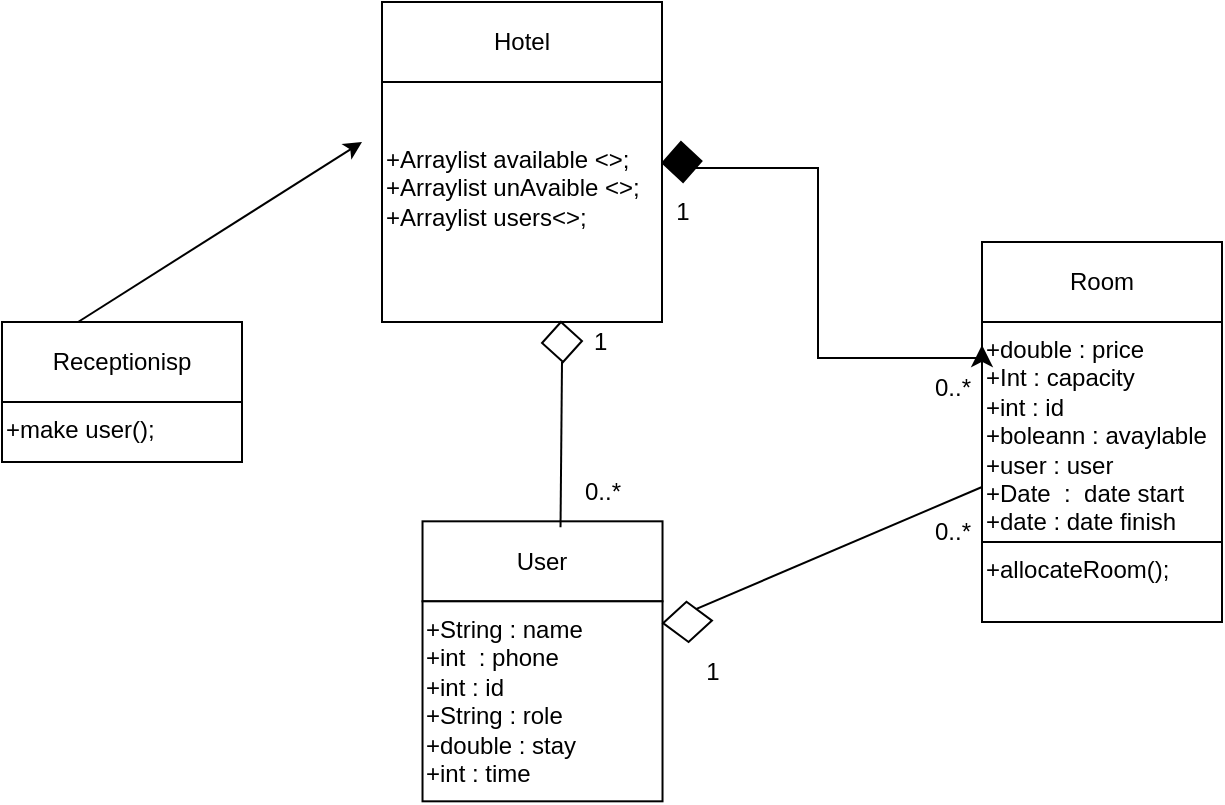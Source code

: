 <mxfile version="24.1.0" type="google">
  <diagram name="Página-1" id="-017LzAuTkz5aM4laz43">
    <mxGraphModel grid="1" page="1" gridSize="10" guides="1" tooltips="1" connect="1" arrows="1" fold="1" pageScale="1" pageWidth="827" pageHeight="1169" math="0" shadow="0">
      <root>
        <mxCell id="0" />
        <mxCell id="1" parent="0" />
        <mxCell id="W5yv1yaFFtJT9tsTJUWO-1" value="Hotel" style="rounded=0;whiteSpace=wrap;html=1;" vertex="1" parent="1">
          <mxGeometry x="340" width="140" height="40" as="geometry" />
        </mxCell>
        <mxCell id="W5yv1yaFFtJT9tsTJUWO-2" value="+Arraylist available &amp;lt;&amp;gt;;&lt;br&gt;+Arraylist unAvaible &amp;lt;&amp;gt;;&lt;br&gt;+Arraylist users&amp;lt;&amp;gt;;&lt;div&gt;&lt;br&gt;&lt;/div&gt;" style="rounded=0;whiteSpace=wrap;html=1;align=left;" vertex="1" parent="1">
          <mxGeometry x="340" y="40" width="140" height="120" as="geometry" />
        </mxCell>
        <mxCell id="W5yv1yaFFtJT9tsTJUWO-3" value="Room" style="rounded=0;whiteSpace=wrap;html=1;" vertex="1" parent="1">
          <mxGeometry x="640" y="120" width="120" height="40" as="geometry" />
        </mxCell>
        <mxCell id="W5yv1yaFFtJT9tsTJUWO-12" value="" style="edgeStyle=orthogonalEdgeStyle;rounded=0;orthogonalLoop=1;jettySize=auto;html=1;" edge="1" parent="1" source="W5yv1yaFFtJT9tsTJUWO-4" target="W5yv1yaFFtJT9tsTJUWO-11">
          <mxGeometry relative="1" as="geometry" />
        </mxCell>
        <mxCell id="W5yv1yaFFtJT9tsTJUWO-4" value="+double : price&lt;br&gt;+Int : capacity&lt;br&gt;+int : id&lt;br&gt;+boleann : avaylable&lt;br&gt;+user : user&lt;br&gt;+Date&amp;nbsp; :&amp;nbsp; date start&amp;nbsp;&lt;br&gt;+date : date finish" style="rounded=0;whiteSpace=wrap;html=1;align=left;verticalAlign=top;" vertex="1" parent="1">
          <mxGeometry x="640" y="160" width="120" height="110" as="geometry" />
        </mxCell>
        <mxCell id="W5yv1yaFFtJT9tsTJUWO-5" value="User" style="rounded=0;whiteSpace=wrap;html=1;" vertex="1" parent="1">
          <mxGeometry x="360.26" y="259.66" width="120" height="40" as="geometry" />
        </mxCell>
        <mxCell id="W5yv1yaFFtJT9tsTJUWO-6" value="+String : name&lt;br&gt;+int&amp;nbsp; : phone&lt;br&gt;+int : id&lt;br&gt;+String : role&lt;br&gt;+double : stay&lt;br&gt;+int : time" style="rounded=0;whiteSpace=wrap;html=1;align=left;verticalAlign=top;" vertex="1" parent="1">
          <mxGeometry x="360.26" y="299.66" width="120" height="100" as="geometry" />
        </mxCell>
        <mxCell id="W5yv1yaFFtJT9tsTJUWO-7" value="Receptionisp" style="rounded=0;whiteSpace=wrap;html=1;" vertex="1" parent="1">
          <mxGeometry x="150" y="160" width="120" height="40" as="geometry" />
        </mxCell>
        <mxCell id="W5yv1yaFFtJT9tsTJUWO-9" value="+make user();" style="rounded=0;whiteSpace=wrap;html=1;align=left;verticalAlign=top;" vertex="1" parent="1">
          <mxGeometry x="150" y="200" width="120" height="30" as="geometry" />
        </mxCell>
        <mxCell id="W5yv1yaFFtJT9tsTJUWO-11" value="+allocateRoom();" style="whiteSpace=wrap;html=1;align=left;verticalAlign=top;rounded=0;" vertex="1" parent="1">
          <mxGeometry x="640" y="270" width="120" height="40" as="geometry" />
        </mxCell>
        <mxCell id="5GExZM_6eJ_V2kW-nuIk-9" value="1" style="text;html=1;align=center;verticalAlign=middle;resizable=0;points=[];autosize=1;strokeColor=none;fillColor=none;" vertex="1" parent="1">
          <mxGeometry x="475" y="90" width="30" height="30" as="geometry" />
        </mxCell>
        <mxCell id="5GExZM_6eJ_V2kW-nuIk-12" value="" style="endArrow=none;html=1;rounded=0;entryX=1;entryY=0.5;entryDx=0;entryDy=0;exitX=0;exitY=0.75;exitDx=0;exitDy=0;" edge="1" parent="1" source="W5yv1yaFFtJT9tsTJUWO-4" target="5GExZM_6eJ_V2kW-nuIk-14">
          <mxGeometry width="50" height="50" relative="1" as="geometry">
            <mxPoint x="480" y="320" as="sourcePoint" />
            <mxPoint x="610" y="260" as="targetPoint" />
          </mxGeometry>
        </mxCell>
        <mxCell id="5GExZM_6eJ_V2kW-nuIk-14" value="" style="rhombus;whiteSpace=wrap;html=1;rotation=-183;" vertex="1" parent="1">
          <mxGeometry x="480.52" y="299.89" width="24.48" height="20.11" as="geometry" />
        </mxCell>
        <mxCell id="5GExZM_6eJ_V2kW-nuIk-16" value="1" style="text;html=1;align=center;verticalAlign=middle;resizable=0;points=[];autosize=1;strokeColor=none;fillColor=none;" vertex="1" parent="1">
          <mxGeometry x="490" y="320" width="30" height="30" as="geometry" />
        </mxCell>
        <mxCell id="5GExZM_6eJ_V2kW-nuIk-30" value="" style="rhombus;whiteSpace=wrap;html=1;rotation=-183;fillColor=#000000;" vertex="1" parent="1">
          <mxGeometry x="480.26" y="70" width="19.49" height="20" as="geometry" />
        </mxCell>
        <mxCell id="5GExZM_6eJ_V2kW-nuIk-32" value="" style="edgeStyle=segmentEdgeStyle;endArrow=classic;html=1;curved=0;rounded=0;endSize=8;startSize=8;sourcePerimeterSpacing=0;targetPerimeterSpacing=0;entryX=-0.025;entryY=0.127;entryDx=0;entryDy=0;entryPerimeter=0;exitX=0;exitY=0;exitDx=0;exitDy=0;" edge="1" parent="1" source="5GExZM_6eJ_V2kW-nuIk-30">
          <mxGeometry width="100" relative="1" as="geometry">
            <mxPoint x="508" y="82.5" as="sourcePoint" />
            <mxPoint x="640" y="171.47" as="targetPoint" />
            <Array as="points">
              <mxPoint x="495" y="83" />
              <mxPoint x="558" y="83" />
              <mxPoint x="558" y="178" />
              <mxPoint x="640" y="178" />
            </Array>
          </mxGeometry>
        </mxCell>
        <mxCell id="5GExZM_6eJ_V2kW-nuIk-34" value="" style="endArrow=none;html=1;rounded=0;exitX=0.575;exitY=0.075;exitDx=0;exitDy=0;exitPerimeter=0;" edge="1" parent="1" source="W5yv1yaFFtJT9tsTJUWO-5">
          <mxGeometry width="50" height="50" relative="1" as="geometry">
            <mxPoint x="430" y="210" as="sourcePoint" />
            <mxPoint x="430" y="180" as="targetPoint" />
          </mxGeometry>
        </mxCell>
        <mxCell id="5GExZM_6eJ_V2kW-nuIk-36" value="" style="rhombus;whiteSpace=wrap;html=1;rotation=-183;" vertex="1" parent="1">
          <mxGeometry x="420.0" y="160.0" width="20" height="20" as="geometry" />
        </mxCell>
        <mxCell id="5GExZM_6eJ_V2kW-nuIk-37" value="0..*" style="text;html=1;align=center;verticalAlign=middle;resizable=0;points=[];autosize=1;strokeColor=none;fillColor=none;" vertex="1" parent="1">
          <mxGeometry x="430" y="229.66" width="40" height="30" as="geometry" />
        </mxCell>
        <mxCell id="5GExZM_6eJ_V2kW-nuIk-38" value="1" style="text;strokeColor=none;fillColor=none;align=left;verticalAlign=middle;spacingLeft=4;spacingRight=4;overflow=hidden;points=[[0,0.5],[1,0.5]];portConstraint=eastwest;rotatable=0;whiteSpace=wrap;html=1;" vertex="1" parent="1">
          <mxGeometry x="440" y="155" width="80" height="30" as="geometry" />
        </mxCell>
        <mxCell id="Ov__L4e5Zq2CLh-jDpEw-4" value="0..*" style="text;html=1;align=center;verticalAlign=middle;resizable=0;points=[];autosize=1;strokeColor=none;fillColor=none;" vertex="1" parent="1">
          <mxGeometry x="605" y="178" width="40" height="30" as="geometry" />
        </mxCell>
        <mxCell id="Ov__L4e5Zq2CLh-jDpEw-5" value="0..*" style="text;html=1;align=center;verticalAlign=middle;resizable=0;points=[];autosize=1;strokeColor=none;fillColor=none;" vertex="1" parent="1">
          <mxGeometry x="605" y="249.55" width="40" height="30" as="geometry" />
        </mxCell>
        <mxCell id="ecPIZqmot0g9jMrNO8Iz-3" value="" style="edgeStyle=none;orthogonalLoop=1;jettySize=auto;html=1;rounded=0;exitX=0.317;exitY=0;exitDx=0;exitDy=0;exitPerimeter=0;" edge="1" parent="1" source="W5yv1yaFFtJT9tsTJUWO-7">
          <mxGeometry width="100" relative="1" as="geometry">
            <mxPoint x="130" y="70" as="sourcePoint" />
            <mxPoint x="330" y="70" as="targetPoint" />
            <Array as="points" />
          </mxGeometry>
        </mxCell>
      </root>
    </mxGraphModel>
  </diagram>
</mxfile>
